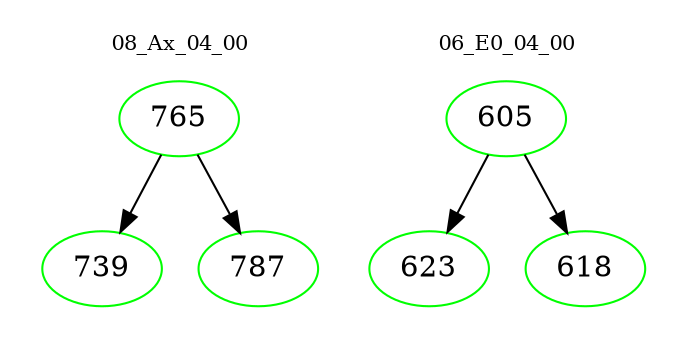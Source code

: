 digraph{
subgraph cluster_0 {
color = white
label = "08_Ax_04_00";
fontsize=10;
T0_765 [label="765", color="green"]
T0_765 -> T0_739 [color="black"]
T0_739 [label="739", color="green"]
T0_765 -> T0_787 [color="black"]
T0_787 [label="787", color="green"]
}
subgraph cluster_1 {
color = white
label = "06_E0_04_00";
fontsize=10;
T1_605 [label="605", color="green"]
T1_605 -> T1_623 [color="black"]
T1_623 [label="623", color="green"]
T1_605 -> T1_618 [color="black"]
T1_618 [label="618", color="green"]
}
}
